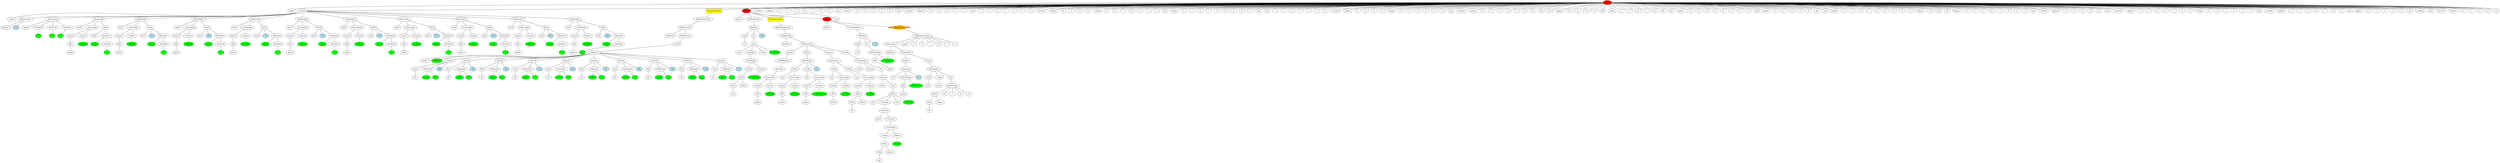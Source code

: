 graph tree{NODE0 [label="Stage" style=filled fillcolor="red"]
NODE0_1 [label="game"]
NODE0 -- NODE0_1
NODE0_2 [label="Setup" ]
NODE0_2_1 [label="setup"]
NODE0_2 -- NODE0_2_1
NODE0_2_2 [label="Playercreate" ]
NODE0_2_2_2 [label="players"]
NODE0_2_2 -- NODE0_2_2_2
NODE0_2_2_3 [label="3" style=filled fillcolor="lightblue"]
NODE0_2_2 -- NODE0_2_2_3
NODE0_2 -- NODE0_2_2
NODE0_2_4 [label="Teamcreate" ]
NODE0_2_4_1 [label="teams"]
NODE0_2_4 -- NODE0_2_4_1
NODE0_2_4_2 [label="Attribute" ]
NODE0_2_4_2_1 [fillcolor="green" style=filled label="0"]
NODE0_2_4_2 -- NODE0_2_4_2_1
NODE0_2_4 -- NODE0_2_4_2
NODE0_2_4_3 [label="Attribute" ]
NODE0_2_4_3_1 [fillcolor="green" style=filled label="1"]
NODE0_2_4_3 -- NODE0_2_4_3_1
NODE0_2_4 -- NODE0_2_4_3
NODE0_2_4_4 [label="Attribute" ]
NODE0_2_4_4_1 [fillcolor="green" style=filled label="2"]
NODE0_2_4_4 -- NODE0_2_4_4_1
NODE0_2_4 -- NODE0_2_4_4
NODE0_2 -- NODE0_2_4
NODE0_2_6 [label="Deckcreate" ]
NODE0_2_6_2 [label="deck"]
NODE0_2_6 -- NODE0_2_6_2
NODE0_2_6_3 [label="Locstorage" ]
NODE0_2_6_3_1 [label="Locpre" ]
NODE0_2_6_3_1_0 [label="Who" ]
NODE0_2_6_3_1_0_0 [label="game"]
NODE0_2_6_3_1_0 -- NODE0_2_6_3_1_0_0
NODE0_2_6_3_1 -- NODE0_2_6_3_1_0
NODE0_2_6_3 -- NODE0_2_6_3_1
NODE0_2_6_3_3 [label="Locpost" ]
NODE0_2_6_3_3_0 [fillcolor="green" style=filled label="STOCK"]
NODE0_2_6_3_3 -- NODE0_2_6_3_3_0
NODE0_2_6_3 -- NODE0_2_6_3_3
NODE0_2_6 -- NODE0_2_6_3
NODE0_2_6_4 [label="Deck" ]
NODE0_2_6_4_1 [label="deck"]
NODE0_2_6_4 -- NODE0_2_6_4_1
NODE0_2_6_4_2 [label="Attribute" ]
NODE0_2_6_4_2_1 [fillcolor="green" style=filled label="value"]
NODE0_2_6_4_2 -- NODE0_2_6_4_2_1
NODE0_2_6_4_2_2 [label="Attribute" ]
NODE0_2_6_4_2_2_1 [fillcolor="green" style=filled label="1"]
NODE0_2_6_4_2_2 -- NODE0_2_6_4_2_2_1
NODE0_2_6_4_2 -- NODE0_2_6_4_2_2
NODE0_2_6_4 -- NODE0_2_6_4_2
NODE0_2_6 -- NODE0_2_6_4
NODE0_2 -- NODE0_2_6
NODE0_2_7 [label="Deckcreate" ]
NODE0_2_7_2 [label="deck"]
NODE0_2_7 -- NODE0_2_7_2
NODE0_2_7_3 [label="Locstorage" ]
NODE0_2_7_3_1 [label="Locpre" ]
NODE0_2_7_3_1_0 [label="Who" ]
NODE0_2_7_3_1_0_0 [label="game"]
NODE0_2_7_3_1_0 -- NODE0_2_7_3_1_0_0
NODE0_2_7_3_1 -- NODE0_2_7_3_1_0
NODE0_2_7_3 -- NODE0_2_7_3_1
NODE0_2_7_3_3 [label="Locpost" ]
NODE0_2_7_3_3_0 [fillcolor="green" style=filled label="STOCK"]
NODE0_2_7_3_3 -- NODE0_2_7_3_3_0
NODE0_2_7_3 -- NODE0_2_7_3_3
NODE0_2_7 -- NODE0_2_7_3
NODE0_2_7_4 [label="Deck" ]
NODE0_2_7_4_1 [label="deck"]
NODE0_2_7_4 -- NODE0_2_7_4_1
NODE0_2_7_4_2 [label="2" style=filled fillcolor="lightblue"]
NODE0_2_7_4 -- NODE0_2_7_4_2
NODE0_2_7_4_3 [label="Attribute" ]
NODE0_2_7_4_3_1 [fillcolor="green" style=filled label="value"]
NODE0_2_7_4_3 -- NODE0_2_7_4_3_1
NODE0_2_7_4_3_2 [label="Attribute" ]
NODE0_2_7_4_3_2_1 [fillcolor="green" style=filled label="2"]
NODE0_2_7_4_3_2 -- NODE0_2_7_4_3_2_1
NODE0_2_7_4_3 -- NODE0_2_7_4_3_2
NODE0_2_7_4 -- NODE0_2_7_4_3
NODE0_2_7 -- NODE0_2_7_4
NODE0_2 -- NODE0_2_7
NODE0_2_8 [label="Deckcreate" ]
NODE0_2_8_2 [label="deck"]
NODE0_2_8 -- NODE0_2_8_2
NODE0_2_8_3 [label="Locstorage" ]
NODE0_2_8_3_1 [label="Locpre" ]
NODE0_2_8_3_1_0 [label="Who" ]
NODE0_2_8_3_1_0_0 [label="game"]
NODE0_2_8_3_1_0 -- NODE0_2_8_3_1_0_0
NODE0_2_8_3_1 -- NODE0_2_8_3_1_0
NODE0_2_8_3 -- NODE0_2_8_3_1
NODE0_2_8_3_3 [label="Locpost" ]
NODE0_2_8_3_3_0 [fillcolor="green" style=filled label="STOCK"]
NODE0_2_8_3_3 -- NODE0_2_8_3_3_0
NODE0_2_8_3 -- NODE0_2_8_3_3
NODE0_2_8 -- NODE0_2_8_3
NODE0_2_8_4 [label="Deck" ]
NODE0_2_8_4_1 [label="deck"]
NODE0_2_8_4 -- NODE0_2_8_4_1
NODE0_2_8_4_2 [label="3" style=filled fillcolor="lightblue"]
NODE0_2_8_4 -- NODE0_2_8_4_2
NODE0_2_8_4_3 [label="Attribute" ]
NODE0_2_8_4_3_1 [fillcolor="green" style=filled label="value"]
NODE0_2_8_4_3 -- NODE0_2_8_4_3_1
NODE0_2_8_4_3_2 [label="Attribute" ]
NODE0_2_8_4_3_2_1 [fillcolor="green" style=filled label="3"]
NODE0_2_8_4_3_2 -- NODE0_2_8_4_3_2_1
NODE0_2_8_4_3 -- NODE0_2_8_4_3_2
NODE0_2_8_4 -- NODE0_2_8_4_3
NODE0_2_8 -- NODE0_2_8_4
NODE0_2 -- NODE0_2_8
NODE0_2_9 [label="Deckcreate" ]
NODE0_2_9_2 [label="deck"]
NODE0_2_9 -- NODE0_2_9_2
NODE0_2_9_3 [label="Locstorage" ]
NODE0_2_9_3_1 [label="Locpre" ]
NODE0_2_9_3_1_0 [label="Who" ]
NODE0_2_9_3_1_0_0 [label="game"]
NODE0_2_9_3_1_0 -- NODE0_2_9_3_1_0_0
NODE0_2_9_3_1 -- NODE0_2_9_3_1_0
NODE0_2_9_3 -- NODE0_2_9_3_1
NODE0_2_9_3_3 [label="Locpost" ]
NODE0_2_9_3_3_0 [fillcolor="green" style=filled label="STOCK"]
NODE0_2_9_3_3 -- NODE0_2_9_3_3_0
NODE0_2_9_3 -- NODE0_2_9_3_3
NODE0_2_9 -- NODE0_2_9_3
NODE0_2_9_4 [label="Deck" ]
NODE0_2_9_4_1 [label="deck"]
NODE0_2_9_4 -- NODE0_2_9_4_1
NODE0_2_9_4_2 [label="4" style=filled fillcolor="lightblue"]
NODE0_2_9_4 -- NODE0_2_9_4_2
NODE0_2_9_4_3 [label="Attribute" ]
NODE0_2_9_4_3_1 [fillcolor="green" style=filled label="value"]
NODE0_2_9_4_3 -- NODE0_2_9_4_3_1
NODE0_2_9_4_3_2 [label="Attribute" ]
NODE0_2_9_4_3_2_1 [fillcolor="green" style=filled label="4"]
NODE0_2_9_4_3_2 -- NODE0_2_9_4_3_2_1
NODE0_2_9_4_3 -- NODE0_2_9_4_3_2
NODE0_2_9_4 -- NODE0_2_9_4_3
NODE0_2_9 -- NODE0_2_9_4
NODE0_2 -- NODE0_2_9
NODE0_2_10 [label="Deckcreate" ]
NODE0_2_10_2 [label="deck"]
NODE0_2_10 -- NODE0_2_10_2
NODE0_2_10_3 [label="Locstorage" ]
NODE0_2_10_3_1 [label="Locpre" ]
NODE0_2_10_3_1_0 [label="Who" ]
NODE0_2_10_3_1_0_0 [label="game"]
NODE0_2_10_3_1_0 -- NODE0_2_10_3_1_0_0
NODE0_2_10_3_1 -- NODE0_2_10_3_1_0
NODE0_2_10_3 -- NODE0_2_10_3_1
NODE0_2_10_3_3 [label="Locpost" ]
NODE0_2_10_3_3_0 [fillcolor="green" style=filled label="STOCK"]
NODE0_2_10_3_3 -- NODE0_2_10_3_3_0
NODE0_2_10_3 -- NODE0_2_10_3_3
NODE0_2_10 -- NODE0_2_10_3
NODE0_2_10_4 [label="Deck" ]
NODE0_2_10_4_1 [label="deck"]
NODE0_2_10_4 -- NODE0_2_10_4_1
NODE0_2_10_4_2 [label="5" style=filled fillcolor="lightblue"]
NODE0_2_10_4 -- NODE0_2_10_4_2
NODE0_2_10_4_3 [label="Attribute" ]
NODE0_2_10_4_3_1 [fillcolor="green" style=filled label="value"]
NODE0_2_10_4_3 -- NODE0_2_10_4_3_1
NODE0_2_10_4_3_2 [label="Attribute" ]
NODE0_2_10_4_3_2_1 [fillcolor="green" style=filled label="5"]
NODE0_2_10_4_3_2 -- NODE0_2_10_4_3_2_1
NODE0_2_10_4_3 -- NODE0_2_10_4_3_2
NODE0_2_10_4 -- NODE0_2_10_4_3
NODE0_2_10 -- NODE0_2_10_4
NODE0_2 -- NODE0_2_10
NODE0_2_11 [label="Deckcreate" ]
NODE0_2_11_2 [label="deck"]
NODE0_2_11 -- NODE0_2_11_2
NODE0_2_11_3 [label="Locstorage" ]
NODE0_2_11_3_1 [label="Locpre" ]
NODE0_2_11_3_1_0 [label="Who" ]
NODE0_2_11_3_1_0_0 [label="game"]
NODE0_2_11_3_1_0 -- NODE0_2_11_3_1_0_0
NODE0_2_11_3_1 -- NODE0_2_11_3_1_0
NODE0_2_11_3 -- NODE0_2_11_3_1
NODE0_2_11_3_3 [label="Locpost" ]
NODE0_2_11_3_3_0 [fillcolor="green" style=filled label="STOCK"]
NODE0_2_11_3_3 -- NODE0_2_11_3_3_0
NODE0_2_11_3 -- NODE0_2_11_3_3
NODE0_2_11 -- NODE0_2_11_3
NODE0_2_11_4 [label="Deck" ]
NODE0_2_11_4_1 [label="deck"]
NODE0_2_11_4 -- NODE0_2_11_4_1
NODE0_2_11_4_2 [label="6" style=filled fillcolor="lightblue"]
NODE0_2_11_4 -- NODE0_2_11_4_2
NODE0_2_11_4_3 [label="Attribute" ]
NODE0_2_11_4_3_1 [fillcolor="green" style=filled label="value"]
NODE0_2_11_4_3 -- NODE0_2_11_4_3_1
NODE0_2_11_4_3_2 [label="Attribute" ]
NODE0_2_11_4_3_2_1 [fillcolor="green" style=filled label="6"]
NODE0_2_11_4_3_2 -- NODE0_2_11_4_3_2_1
NODE0_2_11_4_3 -- NODE0_2_11_4_3_2
NODE0_2_11_4 -- NODE0_2_11_4_3
NODE0_2_11 -- NODE0_2_11_4
NODE0_2 -- NODE0_2_11
NODE0_2_12 [label="Deckcreate" ]
NODE0_2_12_2 [label="deck"]
NODE0_2_12 -- NODE0_2_12_2
NODE0_2_12_3 [label="Locstorage" ]
NODE0_2_12_3_1 [label="Locpre" ]
NODE0_2_12_3_1_0 [label="Who" ]
NODE0_2_12_3_1_0_0 [label="game"]
NODE0_2_12_3_1_0 -- NODE0_2_12_3_1_0_0
NODE0_2_12_3_1 -- NODE0_2_12_3_1_0
NODE0_2_12_3 -- NODE0_2_12_3_1
NODE0_2_12_3_3 [label="Locpost" ]
NODE0_2_12_3_3_0 [fillcolor="green" style=filled label="STOCK"]
NODE0_2_12_3_3 -- NODE0_2_12_3_3_0
NODE0_2_12_3 -- NODE0_2_12_3_3
NODE0_2_12 -- NODE0_2_12_3
NODE0_2_12_4 [label="Deck" ]
NODE0_2_12_4_1 [label="deck"]
NODE0_2_12_4 -- NODE0_2_12_4_1
NODE0_2_12_4_2 [label="7" style=filled fillcolor="lightblue"]
NODE0_2_12_4 -- NODE0_2_12_4_2
NODE0_2_12_4_3 [label="Attribute" ]
NODE0_2_12_4_3_1 [fillcolor="green" style=filled label="value"]
NODE0_2_12_4_3 -- NODE0_2_12_4_3_1
NODE0_2_12_4_3_2 [label="Attribute" ]
NODE0_2_12_4_3_2_1 [fillcolor="green" style=filled label="7"]
NODE0_2_12_4_3_2 -- NODE0_2_12_4_3_2_1
NODE0_2_12_4_3 -- NODE0_2_12_4_3_2
NODE0_2_12_4 -- NODE0_2_12_4_3
NODE0_2_12 -- NODE0_2_12_4
NODE0_2 -- NODE0_2_12
NODE0_2_13 [label="Deckcreate" ]
NODE0_2_13_2 [label="deck"]
NODE0_2_13 -- NODE0_2_13_2
NODE0_2_13_3 [label="Locstorage" ]
NODE0_2_13_3_1 [label="Locpre" ]
NODE0_2_13_3_1_0 [label="Who" ]
NODE0_2_13_3_1_0_0 [label="game"]
NODE0_2_13_3_1_0 -- NODE0_2_13_3_1_0_0
NODE0_2_13_3_1 -- NODE0_2_13_3_1_0
NODE0_2_13_3 -- NODE0_2_13_3_1
NODE0_2_13_3_3 [label="Locpost" ]
NODE0_2_13_3_3_0 [fillcolor="green" style=filled label="STOCK"]
NODE0_2_13_3_3 -- NODE0_2_13_3_3_0
NODE0_2_13_3 -- NODE0_2_13_3_3
NODE0_2_13 -- NODE0_2_13_3
NODE0_2_13_4 [label="Deck" ]
NODE0_2_13_4_1 [label="deck"]
NODE0_2_13_4 -- NODE0_2_13_4_1
NODE0_2_13_4_2 [label="8" style=filled fillcolor="lightblue"]
NODE0_2_13_4 -- NODE0_2_13_4_2
NODE0_2_13_4_3 [label="Attribute" ]
NODE0_2_13_4_3_1 [fillcolor="green" style=filled label="value"]
NODE0_2_13_4_3 -- NODE0_2_13_4_3_1
NODE0_2_13_4_3_2 [label="Attribute" ]
NODE0_2_13_4_3_2_1 [fillcolor="green" style=filled label="8"]
NODE0_2_13_4_3_2 -- NODE0_2_13_4_3_2_1
NODE0_2_13_4_3 -- NODE0_2_13_4_3_2
NODE0_2_13_4 -- NODE0_2_13_4_3
NODE0_2_13 -- NODE0_2_13_4
NODE0_2 -- NODE0_2_13
NODE0_2_14 [label="Deckcreate" ]
NODE0_2_14_2 [label="deck"]
NODE0_2_14 -- NODE0_2_14_2
NODE0_2_14_3 [label="Locstorage" ]
NODE0_2_14_3_1 [label="Locpre" ]
NODE0_2_14_3_1_0 [label="Who" ]
NODE0_2_14_3_1_0_0 [label="game"]
NODE0_2_14_3_1_0 -- NODE0_2_14_3_1_0_0
NODE0_2_14_3_1 -- NODE0_2_14_3_1_0
NODE0_2_14_3 -- NODE0_2_14_3_1
NODE0_2_14_3_3 [label="Locpost" ]
NODE0_2_14_3_3_0 [fillcolor="green" style=filled label="STOCK"]
NODE0_2_14_3_3 -- NODE0_2_14_3_3_0
NODE0_2_14_3 -- NODE0_2_14_3_3
NODE0_2_14 -- NODE0_2_14_3
NODE0_2_14_4 [label="Deck" ]
NODE0_2_14_4_1 [label="deck"]
NODE0_2_14_4 -- NODE0_2_14_4_1
NODE0_2_14_4_2 [label="9" style=filled fillcolor="lightblue"]
NODE0_2_14_4 -- NODE0_2_14_4_2
NODE0_2_14_4_3 [label="Attribute" ]
NODE0_2_14_4_3_1 [fillcolor="green" style=filled label="value"]
NODE0_2_14_4_3 -- NODE0_2_14_4_3_1
NODE0_2_14_4_3_2 [label="Attribute" ]
NODE0_2_14_4_3_2_1 [fillcolor="green" style=filled label="9"]
NODE0_2_14_4_3_2 -- NODE0_2_14_4_3_2_1
NODE0_2_14_4_3 -- NODE0_2_14_4_3_2
NODE0_2_14_4 -- NODE0_2_14_4_3
NODE0_2_14 -- NODE0_2_14_4
NODE0_2 -- NODE0_2_14
NODE0_2_15 [label="Deckcreate" ]
NODE0_2_15_2 [label="deck"]
NODE0_2_15 -- NODE0_2_15_2
NODE0_2_15_3 [label="Locstorage" ]
NODE0_2_15_3_1 [label="Locpre" ]
NODE0_2_15_3_1_0 [label="Who" ]
NODE0_2_15_3_1_0_0 [label="game"]
NODE0_2_15_3_1_0 -- NODE0_2_15_3_1_0_0
NODE0_2_15_3_1 -- NODE0_2_15_3_1_0
NODE0_2_15_3 -- NODE0_2_15_3_1
NODE0_2_15_3_3 [label="Locpost" ]
NODE0_2_15_3_3_0 [fillcolor="green" style=filled label="STOCK"]
NODE0_2_15_3_3 -- NODE0_2_15_3_3_0
NODE0_2_15_3 -- NODE0_2_15_3_3
NODE0_2_15 -- NODE0_2_15_3
NODE0_2_15_4 [label="Deck" ]
NODE0_2_15_4_1 [label="deck"]
NODE0_2_15_4 -- NODE0_2_15_4_1
NODE0_2_15_4_2 [label="10" style=filled fillcolor="lightblue"]
NODE0_2_15_4 -- NODE0_2_15_4_2
NODE0_2_15_4_3 [label="Attribute" ]
NODE0_2_15_4_3_1 [fillcolor="green" style=filled label="value"]
NODE0_2_15_4_3 -- NODE0_2_15_4_3_1
NODE0_2_15_4_3_2 [label="Attribute" ]
NODE0_2_15_4_3_2_1 [fillcolor="green" style=filled label="10"]
NODE0_2_15_4_3_2 -- NODE0_2_15_4_3_2_1
NODE0_2_15_4_3 -- NODE0_2_15_4_3_2
NODE0_2_15_4 -- NODE0_2_15_4_3
NODE0_2_15 -- NODE0_2_15_4
NODE0_2 -- NODE0_2_15
NODE0 -- NODE0_2
NODE0_3 [label="Computermoves"  style=filled shape=box fillcolor="yellow"]
NODE0_3_2 [label="Multigameaction" ]
NODE0_3_2_0 [label="Gameaction" ]
NODE0_3_2_0_1 [label="Boolean" ]
NODE0_3_2_0 -- NODE0_3_2_0_1
NODE0_3_2_0_2 [label="Multiaction" ]
NODE0_3_2_0_2_0 [label="Action" ]
NODE0_3_2_0_2_0_1 [label="Initpoints" ]
NODE0_3_2_0_2_0_1_1 [label="points"]
NODE0_3_2_0_2_0_1 -- NODE0_3_2_0_2_0_1_1
NODE0_3_2_0_2_0_1_2 [fillcolor="green" style=filled label="POINTS"]
NODE0_3_2_0_2_0_1 -- NODE0_3_2_0_2_0_1_2
NODE0_3_2_0_2_0_1_4 [label="Awards" ]
NODE0_3_2_0_2_0_1_4_1 [label="Posq" ]
NODE0_3_2_0_2_0_1_4_1_0 [label="all"]
NODE0_3_2_0_2_0_1_4_1 -- NODE0_3_2_0_2_0_1_4_1_0
NODE0_3_2_0_2_0_1_4 -- NODE0_3_2_0_2_0_1_4_1
NODE0_3_2_0_2_0_1_4_2 [label="Subaward" ]
NODE0_3_2_0_2_0_1_4_2_1 [fillcolor="green" style=filled label="value"]
NODE0_3_2_0_2_0_1_4_2 -- NODE0_3_2_0_2_0_1_4_2_1
NODE0_3_2_0_2_0_1_4_2_3 [fillcolor="green" style=filled label="10"]
NODE0_3_2_0_2_0_1_4_2 -- NODE0_3_2_0_2_0_1_4_2_3
NODE0_3_2_0_2_0_1_4 -- NODE0_3_2_0_2_0_1_4_2
NODE0_3_2_0_2_0_1_4_3 [label="10" style=filled fillcolor="lightblue"]
NODE0_3_2_0_2_0_1_4 -- NODE0_3_2_0_2_0_1_4_3
NODE0_3_2_0_2_0_1 -- NODE0_3_2_0_2_0_1_4
NODE0_3_2_0_2_0_1_5 [label="Awards" ]
NODE0_3_2_0_2_0_1_5_1 [label="Posq" ]
NODE0_3_2_0_2_0_1_5_1_0 [label="all"]
NODE0_3_2_0_2_0_1_5_1 -- NODE0_3_2_0_2_0_1_5_1_0
NODE0_3_2_0_2_0_1_5 -- NODE0_3_2_0_2_0_1_5_1
NODE0_3_2_0_2_0_1_5_2 [label="Subaward" ]
NODE0_3_2_0_2_0_1_5_2_1 [fillcolor="green" style=filled label="value"]
NODE0_3_2_0_2_0_1_5_2 -- NODE0_3_2_0_2_0_1_5_2_1
NODE0_3_2_0_2_0_1_5_2_3 [fillcolor="green" style=filled label="9"]
NODE0_3_2_0_2_0_1_5_2 -- NODE0_3_2_0_2_0_1_5_2_3
NODE0_3_2_0_2_0_1_5 -- NODE0_3_2_0_2_0_1_5_2
NODE0_3_2_0_2_0_1_5_3 [label="9" style=filled fillcolor="lightblue"]
NODE0_3_2_0_2_0_1_5 -- NODE0_3_2_0_2_0_1_5_3
NODE0_3_2_0_2_0_1 -- NODE0_3_2_0_2_0_1_5
NODE0_3_2_0_2_0_1_6 [label="Awards" ]
NODE0_3_2_0_2_0_1_6_1 [label="Posq" ]
NODE0_3_2_0_2_0_1_6_1_0 [label="all"]
NODE0_3_2_0_2_0_1_6_1 -- NODE0_3_2_0_2_0_1_6_1_0
NODE0_3_2_0_2_0_1_6 -- NODE0_3_2_0_2_0_1_6_1
NODE0_3_2_0_2_0_1_6_2 [label="Subaward" ]
NODE0_3_2_0_2_0_1_6_2_1 [fillcolor="green" style=filled label="value"]
NODE0_3_2_0_2_0_1_6_2 -- NODE0_3_2_0_2_0_1_6_2_1
NODE0_3_2_0_2_0_1_6_2_3 [fillcolor="green" style=filled label="8"]
NODE0_3_2_0_2_0_1_6_2 -- NODE0_3_2_0_2_0_1_6_2_3
NODE0_3_2_0_2_0_1_6 -- NODE0_3_2_0_2_0_1_6_2
NODE0_3_2_0_2_0_1_6_3 [label="8" style=filled fillcolor="lightblue"]
NODE0_3_2_0_2_0_1_6 -- NODE0_3_2_0_2_0_1_6_3
NODE0_3_2_0_2_0_1 -- NODE0_3_2_0_2_0_1_6
NODE0_3_2_0_2_0_1_7 [label="Awards" ]
NODE0_3_2_0_2_0_1_7_1 [label="Posq" ]
NODE0_3_2_0_2_0_1_7_1_0 [label="all"]
NODE0_3_2_0_2_0_1_7_1 -- NODE0_3_2_0_2_0_1_7_1_0
NODE0_3_2_0_2_0_1_7 -- NODE0_3_2_0_2_0_1_7_1
NODE0_3_2_0_2_0_1_7_2 [label="Subaward" ]
NODE0_3_2_0_2_0_1_7_2_1 [fillcolor="green" style=filled label="value"]
NODE0_3_2_0_2_0_1_7_2 -- NODE0_3_2_0_2_0_1_7_2_1
NODE0_3_2_0_2_0_1_7_2_3 [fillcolor="green" style=filled label="7"]
NODE0_3_2_0_2_0_1_7_2 -- NODE0_3_2_0_2_0_1_7_2_3
NODE0_3_2_0_2_0_1_7 -- NODE0_3_2_0_2_0_1_7_2
NODE0_3_2_0_2_0_1_7_3 [label="7" style=filled fillcolor="lightblue"]
NODE0_3_2_0_2_0_1_7 -- NODE0_3_2_0_2_0_1_7_3
NODE0_3_2_0_2_0_1 -- NODE0_3_2_0_2_0_1_7
NODE0_3_2_0_2_0_1_8 [label="Awards" ]
NODE0_3_2_0_2_0_1_8_1 [label="Posq" ]
NODE0_3_2_0_2_0_1_8_1_0 [label="all"]
NODE0_3_2_0_2_0_1_8_1 -- NODE0_3_2_0_2_0_1_8_1_0
NODE0_3_2_0_2_0_1_8 -- NODE0_3_2_0_2_0_1_8_1
NODE0_3_2_0_2_0_1_8_2 [label="Subaward" ]
NODE0_3_2_0_2_0_1_8_2_1 [fillcolor="green" style=filled label="value"]
NODE0_3_2_0_2_0_1_8_2 -- NODE0_3_2_0_2_0_1_8_2_1
NODE0_3_2_0_2_0_1_8_2_3 [fillcolor="green" style=filled label="6"]
NODE0_3_2_0_2_0_1_8_2 -- NODE0_3_2_0_2_0_1_8_2_3
NODE0_3_2_0_2_0_1_8 -- NODE0_3_2_0_2_0_1_8_2
NODE0_3_2_0_2_0_1_8_3 [label="6" style=filled fillcolor="lightblue"]
NODE0_3_2_0_2_0_1_8 -- NODE0_3_2_0_2_0_1_8_3
NODE0_3_2_0_2_0_1 -- NODE0_3_2_0_2_0_1_8
NODE0_3_2_0_2_0_1_9 [label="Awards" ]
NODE0_3_2_0_2_0_1_9_1 [label="Posq" ]
NODE0_3_2_0_2_0_1_9_1_0 [label="all"]
NODE0_3_2_0_2_0_1_9_1 -- NODE0_3_2_0_2_0_1_9_1_0
NODE0_3_2_0_2_0_1_9 -- NODE0_3_2_0_2_0_1_9_1
NODE0_3_2_0_2_0_1_9_2 [label="Subaward" ]
NODE0_3_2_0_2_0_1_9_2_1 [fillcolor="green" style=filled label="value"]
NODE0_3_2_0_2_0_1_9_2 -- NODE0_3_2_0_2_0_1_9_2_1
NODE0_3_2_0_2_0_1_9_2_3 [fillcolor="green" style=filled label="5"]
NODE0_3_2_0_2_0_1_9_2 -- NODE0_3_2_0_2_0_1_9_2_3
NODE0_3_2_0_2_0_1_9 -- NODE0_3_2_0_2_0_1_9_2
NODE0_3_2_0_2_0_1_9_3 [label="5" style=filled fillcolor="lightblue"]
NODE0_3_2_0_2_0_1_9 -- NODE0_3_2_0_2_0_1_9_3
NODE0_3_2_0_2_0_1 -- NODE0_3_2_0_2_0_1_9
NODE0_3_2_0_2_0_1_10 [label="Awards" ]
NODE0_3_2_0_2_0_1_10_1 [label="Posq" ]
NODE0_3_2_0_2_0_1_10_1_0 [label="all"]
NODE0_3_2_0_2_0_1_10_1 -- NODE0_3_2_0_2_0_1_10_1_0
NODE0_3_2_0_2_0_1_10 -- NODE0_3_2_0_2_0_1_10_1
NODE0_3_2_0_2_0_1_10_2 [label="Subaward" ]
NODE0_3_2_0_2_0_1_10_2_1 [fillcolor="green" style=filled label="value"]
NODE0_3_2_0_2_0_1_10_2 -- NODE0_3_2_0_2_0_1_10_2_1
NODE0_3_2_0_2_0_1_10_2_3 [fillcolor="green" style=filled label="4"]
NODE0_3_2_0_2_0_1_10_2 -- NODE0_3_2_0_2_0_1_10_2_3
NODE0_3_2_0_2_0_1_10 -- NODE0_3_2_0_2_0_1_10_2
NODE0_3_2_0_2_0_1_10_3 [label="4" style=filled fillcolor="lightblue"]
NODE0_3_2_0_2_0_1_10 -- NODE0_3_2_0_2_0_1_10_3
NODE0_3_2_0_2_0_1 -- NODE0_3_2_0_2_0_1_10
NODE0_3_2_0_2_0_1_11 [label="Awards" ]
NODE0_3_2_0_2_0_1_11_1 [label="Posq" ]
NODE0_3_2_0_2_0_1_11_1_0 [label="all"]
NODE0_3_2_0_2_0_1_11_1 -- NODE0_3_2_0_2_0_1_11_1_0
NODE0_3_2_0_2_0_1_11 -- NODE0_3_2_0_2_0_1_11_1
NODE0_3_2_0_2_0_1_11_2 [label="Subaward" ]
NODE0_3_2_0_2_0_1_11_2_1 [fillcolor="green" style=filled label="value"]
NODE0_3_2_0_2_0_1_11_2 -- NODE0_3_2_0_2_0_1_11_2_1
NODE0_3_2_0_2_0_1_11_2_3 [fillcolor="green" style=filled label="3"]
NODE0_3_2_0_2_0_1_11_2 -- NODE0_3_2_0_2_0_1_11_2_3
NODE0_3_2_0_2_0_1_11 -- NODE0_3_2_0_2_0_1_11_2
NODE0_3_2_0_2_0_1_11_3 [label="3" style=filled fillcolor="lightblue"]
NODE0_3_2_0_2_0_1_11 -- NODE0_3_2_0_2_0_1_11_3
NODE0_3_2_0_2_0_1 -- NODE0_3_2_0_2_0_1_11
NODE0_3_2_0_2_0_1_12 [label="Awards" ]
NODE0_3_2_0_2_0_1_12_1 [label="Posq" ]
NODE0_3_2_0_2_0_1_12_1_0 [label="all"]
NODE0_3_2_0_2_0_1_12_1 -- NODE0_3_2_0_2_0_1_12_1_0
NODE0_3_2_0_2_0_1_12 -- NODE0_3_2_0_2_0_1_12_1
NODE0_3_2_0_2_0_1_12_2 [label="Subaward" ]
NODE0_3_2_0_2_0_1_12_2_1 [fillcolor="green" style=filled label="value"]
NODE0_3_2_0_2_0_1_12_2 -- NODE0_3_2_0_2_0_1_12_2_1
NODE0_3_2_0_2_0_1_12_2_3 [fillcolor="green" style=filled label="2"]
NODE0_3_2_0_2_0_1_12_2 -- NODE0_3_2_0_2_0_1_12_2_3
NODE0_3_2_0_2_0_1_12 -- NODE0_3_2_0_2_0_1_12_2
NODE0_3_2_0_2_0_1_12_3 [label="2" style=filled fillcolor="lightblue"]
NODE0_3_2_0_2_0_1_12 -- NODE0_3_2_0_2_0_1_12_3
NODE0_3_2_0_2_0_1 -- NODE0_3_2_0_2_0_1_12
NODE0_3_2_0_2_0_1_13 [label="Awards" ]
NODE0_3_2_0_2_0_1_13_1 [label="Posq" ]
NODE0_3_2_0_2_0_1_13_1_0 [label="all"]
NODE0_3_2_0_2_0_1_13_1 -- NODE0_3_2_0_2_0_1_13_1_0
NODE0_3_2_0_2_0_1_13 -- NODE0_3_2_0_2_0_1_13_1
NODE0_3_2_0_2_0_1_13_2 [label="Subaward" ]
NODE0_3_2_0_2_0_1_13_2_1 [fillcolor="green" style=filled label="value"]
NODE0_3_2_0_2_0_1_13_2 -- NODE0_3_2_0_2_0_1_13_2_1
NODE0_3_2_0_2_0_1_13_2_3 [fillcolor="green" style=filled label="1"]
NODE0_3_2_0_2_0_1_13_2 -- NODE0_3_2_0_2_0_1_13_2_3
NODE0_3_2_0_2_0_1_13 -- NODE0_3_2_0_2_0_1_13_2
NODE0_3_2_0_2_0_1_13_3 [label="1" style=filled fillcolor="lightblue"]
NODE0_3_2_0_2_0_1_13 -- NODE0_3_2_0_2_0_1_13_3
NODE0_3_2_0_2_0_1 -- NODE0_3_2_0_2_0_1_13
NODE0_3_2_0_2_0 -- NODE0_3_2_0_2_0_1
NODE0_3_2_0_2 -- NODE0_3_2_0_2_0
NODE0_3_2_0 -- NODE0_3_2_0_2
NODE0_3_2 -- NODE0_3_2_0
NODE0_3 -- NODE0_3_2
NODE0 -- NODE0_3
NODE0_4 [label="Stage"  style=filled fillcolor="red"]
NODE0_4_2 [label="player"]
NODE0_4 -- NODE0_4_2
NODE0_4_3 [label="Endcondition" ]
NODE0_4_3_2 [label="Boolean" ]
NODE0_4_3_2_1 [label="Intop" ]
NODE0_4_3_2_1_0 [label=">="]
NODE0_4_3_2_1 -- NODE0_4_3_2_1_0
NODE0_4_3_2 -- NODE0_4_3_2_1
NODE0_4_3_2_2 [label="Int" ]
NODE0_4_3_2_2_0 [label="Sum" ]
NODE0_4_3_2_2_0_1 [label="sum"]
NODE0_4_3_2_2_0 -- NODE0_4_3_2_2_0_1
NODE0_4_3_2_2_0_2 [label="Cstorage" ]
NODE0_4_3_2_2_0_2_0 [label="Locstorage" ]
NODE0_4_3_2_2_0_2_0_1 [label="Locpre" ]
NODE0_4_3_2_2_0_2_0_1_0 [label="Who2" ]
NODE0_4_3_2_2_0_2_0_1_0_1 [label="Posq" ]
NODE0_4_3_2_2_0_2_0_1_0_1_0 [label="any"]
NODE0_4_3_2_2_0_2_0_1_0_1 -- NODE0_4_3_2_2_0_2_0_1_0_1_0
NODE0_4_3_2_2_0_2_0_1_0 -- NODE0_4_3_2_2_0_2_0_1_0_1
NODE0_4_3_2_2_0_2_0_1_0_2 [label="player"]
NODE0_4_3_2_2_0_2_0_1_0 -- NODE0_4_3_2_2_0_2_0_1_0_2
NODE0_4_3_2_2_0_2_0_1 -- NODE0_4_3_2_2_0_2_0_1_0
NODE0_4_3_2_2_0_2_0 -- NODE0_4_3_2_2_0_2_0_1
NODE0_4_3_2_2_0_2_0_3 [label="Locpost" ]
NODE0_4_3_2_2_0_2_0_3_0 [fillcolor="green" style=filled label="SCORING"]
NODE0_4_3_2_2_0_2_0_3 -- NODE0_4_3_2_2_0_2_0_3_0
NODE0_4_3_2_2_0_2_0 -- NODE0_4_3_2_2_0_2_0_3
NODE0_4_3_2_2_0_2 -- NODE0_4_3_2_2_0_2_0
NODE0_4_3_2_2_0 -- NODE0_4_3_2_2_0_2
NODE0_4_3_2_2_0_3 [label="using"]
NODE0_4_3_2_2_0 -- NODE0_4_3_2_2_0_3
NODE0_4_3_2_2_0_4 [fillcolor="green" style=filled label="POINTS"]
NODE0_4_3_2_2_0 -- NODE0_4_3_2_2_0_4
NODE0_4_3_2_2 -- NODE0_4_3_2_2_0
NODE0_4_3_2 -- NODE0_4_3_2_2
NODE0_4_3_2_3 [label="21" style=filled fillcolor="lightblue"]
NODE0_4_3_2 -- NODE0_4_3_2_3
NODE0_4_3 -- NODE0_4_3_2
NODE0_4 -- NODE0_4_3
NODE0_4_4 [label="Computermoves"  style=filled shape=box fillcolor="yellow"]
NODE0_4_4_2 [label="Multigameaction" ]
NODE0_4_4_2_0 [label="Gameaction" ]
NODE0_4_4_2_0_1 [label="Boolean" ]
NODE0_4_4_2_0 -- NODE0_4_4_2_0_1
NODE0_4_4_2_0_2 [label="Multiaction" ]
NODE0_4_4_2_0_2_0 [label="Action" ]
NODE0_4_4_2_0_2_0_1 [label="Shuffleaction" ]
NODE0_4_4_2_0_2_0_1_1 [label="Cstorage" ]
NODE0_4_4_2_0_2_0_1_1_0 [label="Locstorage" ]
NODE0_4_4_2_0_2_0_1_1_0_1 [label="Locpre" ]
NODE0_4_4_2_0_2_0_1_1_0_1_0 [label="Who" ]
NODE0_4_4_2_0_2_0_1_1_0_1_0_0 [label="game"]
NODE0_4_4_2_0_2_0_1_1_0_1_0 -- NODE0_4_4_2_0_2_0_1_1_0_1_0_0
NODE0_4_4_2_0_2_0_1_1_0_1 -- NODE0_4_4_2_0_2_0_1_1_0_1_0
NODE0_4_4_2_0_2_0_1_1_0 -- NODE0_4_4_2_0_2_0_1_1_0_1
NODE0_4_4_2_0_2_0_1_1_0_3 [label="Locpost" ]
NODE0_4_4_2_0_2_0_1_1_0_3_0 [fillcolor="green" style=filled label="STOCK"]
NODE0_4_4_2_0_2_0_1_1_0_3 -- NODE0_4_4_2_0_2_0_1_1_0_3_0
NODE0_4_4_2_0_2_0_1_1_0 -- NODE0_4_4_2_0_2_0_1_1_0_3
NODE0_4_4_2_0_2_0_1_1 -- NODE0_4_4_2_0_2_0_1_1_0
NODE0_4_4_2_0_2_0_1 -- NODE0_4_4_2_0_2_0_1_1
NODE0_4_4_2_0_2_0 -- NODE0_4_4_2_0_2_0_1
NODE0_4_4_2_0_2 -- NODE0_4_4_2_0_2_0
NODE0_4_4_2_0_2_1 [label="Action" ]
NODE0_4_4_2_0_2_1_1 [label="Moveaction" ]
NODE0_4_4_2_0_2_1_1_1 [label="Cardp" ]
NODE0_4_4_2_0_2_1_1_1_1 [label="top"]
NODE0_4_4_2_0_2_1_1_1 -- NODE0_4_4_2_0_2_1_1_1_1
NODE0_4_4_2_0_2_1_1_1_2 [label="Locstorage" ]
NODE0_4_4_2_0_2_1_1_1_2_1 [label="Locpre" ]
NODE0_4_4_2_0_2_1_1_1_2_1_0 [label="Who" ]
NODE0_4_4_2_0_2_1_1_1_2_1_0_0 [label="game"]
NODE0_4_4_2_0_2_1_1_1_2_1_0 -- NODE0_4_4_2_0_2_1_1_1_2_1_0_0
NODE0_4_4_2_0_2_1_1_1_2_1 -- NODE0_4_4_2_0_2_1_1_1_2_1_0
NODE0_4_4_2_0_2_1_1_1_2 -- NODE0_4_4_2_0_2_1_1_1_2_1
NODE0_4_4_2_0_2_1_1_1_2_3 [label="Locpost" ]
NODE0_4_4_2_0_2_1_1_1_2_3_0 [fillcolor="green" style=filled label="STOCK"]
NODE0_4_4_2_0_2_1_1_1_2_3 -- NODE0_4_4_2_0_2_1_1_1_2_3_0
NODE0_4_4_2_0_2_1_1_1_2 -- NODE0_4_4_2_0_2_1_1_1_2_3
NODE0_4_4_2_0_2_1_1_1 -- NODE0_4_4_2_0_2_1_1_1_2
NODE0_4_4_2_0_2_1_1 -- NODE0_4_4_2_0_2_1_1_1
NODE0_4_4_2_0_2_1_1_2 [label="Cardp" ]
NODE0_4_4_2_0_2_1_1_2_1 [label="top"]
NODE0_4_4_2_0_2_1_1_2 -- NODE0_4_4_2_0_2_1_1_2_1
NODE0_4_4_2_0_2_1_1_2_2 [label="Locstorage" ]
NODE0_4_4_2_0_2_1_1_2_2_1 [label="Locpre" ]
NODE0_4_4_2_0_2_1_1_2_2_1_0 [label="Who" ]
NODE0_4_4_2_0_2_1_1_2_2_1_0_0 [label="game"]
NODE0_4_4_2_0_2_1_1_2_2_1_0 -- NODE0_4_4_2_0_2_1_1_2_2_1_0_0
NODE0_4_4_2_0_2_1_1_2_2_1 -- NODE0_4_4_2_0_2_1_1_2_2_1_0
NODE0_4_4_2_0_2_1_1_2_2 -- NODE0_4_4_2_0_2_1_1_2_2_1
NODE0_4_4_2_0_2_1_1_2_2_3 [label="Locpost" ]
NODE0_4_4_2_0_2_1_1_2_2_3_0 [fillcolor="green" style=filled label="THROWOUT"]
NODE0_4_4_2_0_2_1_1_2_2_3 -- NODE0_4_4_2_0_2_1_1_2_2_3_0
NODE0_4_4_2_0_2_1_1_2_2 -- NODE0_4_4_2_0_2_1_1_2_2_3
NODE0_4_4_2_0_2_1_1_2 -- NODE0_4_4_2_0_2_1_1_2_2
NODE0_4_4_2_0_2_1_1 -- NODE0_4_4_2_0_2_1_1_2
NODE0_4_4_2_0_2_1_1_3 [label="5" style=filled fillcolor="lightblue"]
NODE0_4_4_2_0_2_1_1 -- NODE0_4_4_2_0_2_1_1_3
NODE0_4_4_2_0_2_1 -- NODE0_4_4_2_0_2_1_1
NODE0_4_4_2_0_2 -- NODE0_4_4_2_0_2_1
NODE0_4_4_2_0_2_2 [label="Action" ]
NODE0_4_4_2_0_2_2_1 [label="Moveaction" ]
NODE0_4_4_2_0_2_2_1_1 [label="Cardp" ]
NODE0_4_4_2_0_2_2_1_1_1 [label="top"]
NODE0_4_4_2_0_2_2_1_1 -- NODE0_4_4_2_0_2_2_1_1_1
NODE0_4_4_2_0_2_2_1_1_2 [label="Locstorage" ]
NODE0_4_4_2_0_2_2_1_1_2_1 [label="Locpre" ]
NODE0_4_4_2_0_2_2_1_1_2_1_0 [label="Who" ]
NODE0_4_4_2_0_2_2_1_1_2_1_0_0 [label="game"]
NODE0_4_4_2_0_2_2_1_1_2_1_0 -- NODE0_4_4_2_0_2_2_1_1_2_1_0_0
NODE0_4_4_2_0_2_2_1_1_2_1 -- NODE0_4_4_2_0_2_2_1_1_2_1_0
NODE0_4_4_2_0_2_2_1_1_2 -- NODE0_4_4_2_0_2_2_1_1_2_1
NODE0_4_4_2_0_2_2_1_1_2_3 [label="Locpost" ]
NODE0_4_4_2_0_2_2_1_1_2_3_0 [fillcolor="green" style=filled label="STOCK"]
NODE0_4_4_2_0_2_2_1_1_2_3 -- NODE0_4_4_2_0_2_2_1_1_2_3_0
NODE0_4_4_2_0_2_2_1_1_2 -- NODE0_4_4_2_0_2_2_1_1_2_3
NODE0_4_4_2_0_2_2_1_1 -- NODE0_4_4_2_0_2_2_1_1_2
NODE0_4_4_2_0_2_2_1 -- NODE0_4_4_2_0_2_2_1_1
NODE0_4_4_2_0_2_2_1_2 [label="Cardp" ]
NODE0_4_4_2_0_2_2_1_2_1 [label="top"]
NODE0_4_4_2_0_2_2_1_2 -- NODE0_4_4_2_0_2_2_1_2_1
NODE0_4_4_2_0_2_2_1_2_2 [label="Locstorage" ]
NODE0_4_4_2_0_2_2_1_2_2_1 [label="Locpre" ]
NODE0_4_4_2_0_2_2_1_2_2_1_0 [label="Who2" ]
NODE0_4_4_2_0_2_2_1_2_2_1_0_1 [label="Posq" ]
NODE0_4_4_2_0_2_2_1_2_2_1_0_1_0 [label="all"]
NODE0_4_4_2_0_2_2_1_2_2_1_0_1 -- NODE0_4_4_2_0_2_2_1_2_2_1_0_1_0
NODE0_4_4_2_0_2_2_1_2_2_1_0 -- NODE0_4_4_2_0_2_2_1_2_2_1_0_1
NODE0_4_4_2_0_2_2_1_2_2_1_0_2 [label="player"]
NODE0_4_4_2_0_2_2_1_2_2_1_0 -- NODE0_4_4_2_0_2_2_1_2_2_1_0_2
NODE0_4_4_2_0_2_2_1_2_2_1 -- NODE0_4_4_2_0_2_2_1_2_2_1_0
NODE0_4_4_2_0_2_2_1_2_2 -- NODE0_4_4_2_0_2_2_1_2_2_1
NODE0_4_4_2_0_2_2_1_2_2_3 [label="Locpost" ]
NODE0_4_4_2_0_2_2_1_2_2_3_0 [fillcolor="green" style=filled label="HAND"]
NODE0_4_4_2_0_2_2_1_2_2_3 -- NODE0_4_4_2_0_2_2_1_2_2_3_0
NODE0_4_4_2_0_2_2_1_2_2 -- NODE0_4_4_2_0_2_2_1_2_2_3
NODE0_4_4_2_0_2_2_1_2 -- NODE0_4_4_2_0_2_2_1_2_2
NODE0_4_4_2_0_2_2_1 -- NODE0_4_4_2_0_2_2_1_2
NODE0_4_4_2_0_2_2 -- NODE0_4_4_2_0_2_2_1
NODE0_4_4_2_0_2 -- NODE0_4_4_2_0_2_2
NODE0_4_4_2_0_2_3 [label="Action" ]
NODE0_4_4_2_0_2_3_1 [label="Cycleaction" ]
NODE0_4_4_2_0_2_3_1_0 [label="cycle"]
NODE0_4_4_2_0_2_3_1 -- NODE0_4_4_2_0_2_3_1_0
NODE0_4_4_2_0_2_3_1_1 [label="current"]
NODE0_4_4_2_0_2_3_1 -- NODE0_4_4_2_0_2_3_1_1
NODE0_4_4_2_0_2_3_1_2 [label="Int" ]
NODE0_4_4_2_0_2_3_1_2_0 [label="Owner" ]
NODE0_4_4_2_0_2_3_1_2_0_1 [label="owner"]
NODE0_4_4_2_0_2_3_1_2_0 -- NODE0_4_4_2_0_2_3_1_2_0_1
NODE0_4_4_2_0_2_3_1_2_0_2 [label="Card" ]
NODE0_4_4_2_0_2_3_1_2_0_2_0 [label="Minof" ]
NODE0_4_4_2_0_2_3_1_2_0_2_0_1 [label="min"]
NODE0_4_4_2_0_2_3_1_2_0_2_0 -- NODE0_4_4_2_0_2_3_1_2_0_2_0_1
NODE0_4_4_2_0_2_3_1_2_0_2_0_2 [label="Cstorage" ]
NODE0_4_4_2_0_2_3_1_2_0_2_0_2_0 [label="Unionof" ]
NODE0_4_4_2_0_2_3_1_2_0_2_0_2_0_1 [label="union"]
NODE0_4_4_2_0_2_3_1_2_0_2_0_2_0 -- NODE0_4_4_2_0_2_3_1_2_0_2_0_2_0_1
NODE0_4_4_2_0_2_3_1_2_0_2_0_2_0_2 [label="Cstorage" ]
NODE0_4_4_2_0_2_3_1_2_0_2_0_2_0_2_0 [label="Locstorage" ]
NODE0_4_4_2_0_2_3_1_2_0_2_0_2_0_2_0_1 [label="Locpre" ]
NODE0_4_4_2_0_2_3_1_2_0_2_0_2_0_2_0_1_0 [label="Who2" ]
NODE0_4_4_2_0_2_3_1_2_0_2_0_2_0_2_0_1_0_1 [label="Posq" ]
NODE0_4_4_2_0_2_3_1_2_0_2_0_2_0_2_0_1_0_1_0 [label="all"]
NODE0_4_4_2_0_2_3_1_2_0_2_0_2_0_2_0_1_0_1 -- NODE0_4_4_2_0_2_3_1_2_0_2_0_2_0_2_0_1_0_1_0
NODE0_4_4_2_0_2_3_1_2_0_2_0_2_0_2_0_1_0 -- NODE0_4_4_2_0_2_3_1_2_0_2_0_2_0_2_0_1_0_1
NODE0_4_4_2_0_2_3_1_2_0_2_0_2_0_2_0_1_0_2 [label="player"]
NODE0_4_4_2_0_2_3_1_2_0_2_0_2_0_2_0_1_0 -- NODE0_4_4_2_0_2_3_1_2_0_2_0_2_0_2_0_1_0_2
NODE0_4_4_2_0_2_3_1_2_0_2_0_2_0_2_0_1 -- NODE0_4_4_2_0_2_3_1_2_0_2_0_2_0_2_0_1_0
NODE0_4_4_2_0_2_3_1_2_0_2_0_2_0_2_0 -- NODE0_4_4_2_0_2_3_1_2_0_2_0_2_0_2_0_1
NODE0_4_4_2_0_2_3_1_2_0_2_0_2_0_2_0_3 [label="Locpost" ]
NODE0_4_4_2_0_2_3_1_2_0_2_0_2_0_2_0_3_0 [fillcolor="green" style=filled label="HAND"]
NODE0_4_4_2_0_2_3_1_2_0_2_0_2_0_2_0_3 -- NODE0_4_4_2_0_2_3_1_2_0_2_0_2_0_2_0_3_0
NODE0_4_4_2_0_2_3_1_2_0_2_0_2_0_2_0 -- NODE0_4_4_2_0_2_3_1_2_0_2_0_2_0_2_0_3
NODE0_4_4_2_0_2_3_1_2_0_2_0_2_0_2 -- NODE0_4_4_2_0_2_3_1_2_0_2_0_2_0_2_0
NODE0_4_4_2_0_2_3_1_2_0_2_0_2_0 -- NODE0_4_4_2_0_2_3_1_2_0_2_0_2_0_2
NODE0_4_4_2_0_2_3_1_2_0_2_0_2 -- NODE0_4_4_2_0_2_3_1_2_0_2_0_2_0
NODE0_4_4_2_0_2_3_1_2_0_2_0 -- NODE0_4_4_2_0_2_3_1_2_0_2_0_2
NODE0_4_4_2_0_2_3_1_2_0_2_0_3 [label="using"]
NODE0_4_4_2_0_2_3_1_2_0_2_0 -- NODE0_4_4_2_0_2_3_1_2_0_2_0_3
NODE0_4_4_2_0_2_3_1_2_0_2_0_4 [fillcolor="green" style=filled label="POINTS"]
NODE0_4_4_2_0_2_3_1_2_0_2_0 -- NODE0_4_4_2_0_2_3_1_2_0_2_0_4
NODE0_4_4_2_0_2_3_1_2_0_2 -- NODE0_4_4_2_0_2_3_1_2_0_2_0
NODE0_4_4_2_0_2_3_1_2_0 -- NODE0_4_4_2_0_2_3_1_2_0_2
NODE0_4_4_2_0_2_3_1_2 -- NODE0_4_4_2_0_2_3_1_2_0
NODE0_4_4_2_0_2_3_1 -- NODE0_4_4_2_0_2_3_1_2
NODE0_4_4_2_0_2_3 -- NODE0_4_4_2_0_2_3_1
NODE0_4_4_2_0_2 -- NODE0_4_4_2_0_2_3
NODE0_4_4_2_0 -- NODE0_4_4_2_0_2
NODE0_4_4_2 -- NODE0_4_4_2_0
NODE0_4_4 -- NODE0_4_4_2
NODE0_4 -- NODE0_4_4
NODE0_4_5 [label="Stage"  style=filled fillcolor="red"]
NODE0_4_5_2 [label="player"]
NODE0_4_5 -- NODE0_4_5_2
NODE0_4_5_3 [label="Endcondition" ]
NODE0_4_5_3_2 [label="Boolean" ]
NODE0_4_5_3_2_1 [label="Intop" ]
NODE0_4_5_3_2_1_0 [label="=="]
NODE0_4_5_3_2_1 -- NODE0_4_5_3_2_1_0
NODE0_4_5_3_2 -- NODE0_4_5_3_2_1
NODE0_4_5_3_2_2 [label="Int" ]
NODE0_4_5_3_2_2_0 [label="Rawstorage" ]
NODE0_4_5_3_2_2_0_1 [label="Who" ]
NODE0_4_5_3_2_2_0_1_0 [label="game"]
NODE0_4_5_3_2_2_0_1 -- NODE0_4_5_3_2_2_0_1_0
NODE0_4_5_3_2_2_0 -- NODE0_4_5_3_2_2_0_1
NODE0_4_5_3_2_2_0_3 [fillcolor="green" style=filled label="FINISHED"]
NODE0_4_5_3_2_2_0 -- NODE0_4_5_3_2_2_0_3
NODE0_4_5_3_2_2 -- NODE0_4_5_3_2_2_0
NODE0_4_5_3_2 -- NODE0_4_5_3_2_2
NODE0_4_5_3_2_3 [label="1" style=filled fillcolor="lightblue"]
NODE0_4_5_3_2 -- NODE0_4_5_3_2_3
NODE0_4_5_3 -- NODE0_4_5_3_2
NODE0_4_5 -- NODE0_4_5_3
NODE0_4_5_4 [label="Playermoves"  style=filled shape=diamond fillcolor="orange"]
NODE0_4_5_4_2 [label="Multigameaction" ]
NODE0_4_5_4_2_0 [label="Gameaction" ]
NODE0_4_5_4_2_0_1 [label="Boolean" ]
NODE0_4_5_4_2_0 -- NODE0_4_5_4_2_0_1
NODE0_4_5_4_2_0_2 [label="Multiaction" ]
NODE0_4_5_4_2_0_2_0 [label="Action" ]
NODE0_4_5_4_2_0_2_0_1 [label="Setaction" ]
NODE0_4_5_4_2_0_2_0_1_0 [label="set"]
NODE0_4_5_4_2_0_2_0_1 -- NODE0_4_5_4_2_0_2_0_1_0
NODE0_4_5_4_2_0_2_0_1_1 [label="Rawstorage" ]
NODE0_4_5_4_2_0_2_0_1_1_1 [label="Who" ]
NODE0_4_5_4_2_0_2_0_1_1_1_0 [label="game"]
NODE0_4_5_4_2_0_2_0_1_1_1 -- NODE0_4_5_4_2_0_2_0_1_1_1_0
NODE0_4_5_4_2_0_2_0_1_1 -- NODE0_4_5_4_2_0_2_0_1_1_1
NODE0_4_5_4_2_0_2_0_1_1_3 [fillcolor="green" style=filled label="FINISHED"]
NODE0_4_5_4_2_0_2_0_1_1 -- NODE0_4_5_4_2_0_2_0_1_1_3
NODE0_4_5_4_2_0_2_0_1 -- NODE0_4_5_4_2_0_2_0_1_1
NODE0_4_5_4_2_0_2_0_1_2 [label="1" style=filled fillcolor="lightblue"]
NODE0_4_5_4_2_0_2_0_1 -- NODE0_4_5_4_2_0_2_0_1_2
NODE0_4_5_4_2_0_2_0 -- NODE0_4_5_4_2_0_2_0_1
NODE0_4_5_4_2_0_2 -- NODE0_4_5_4_2_0_2_0
NODE0_4_5_4_2_0_2_1 [label="Action" ]
NODE0_4_5_4_2_0_2_1_1 [label="Moveaction" ]
NODE0_4_5_4_2_0_2_1_1_1 [label="Cardp" ]
NODE0_4_5_4_2_0_2_1_1_1_1 [label="min"]
NODE0_4_5_4_2_0_2_1_1_1 -- NODE0_4_5_4_2_0_2_1_1_1_1
NODE0_4_5_4_2_0_2_1_1 -- NODE0_4_5_4_2_0_2_1_1_1
NODE0_4_5_4_2_0_2_1_1_2 [label="Cardp" ]
NODE0_4_5_4_2_0_2_1_1_2_1 [label="union"]
NODE0_4_5_4_2_0_2_1_1_2 -- NODE0_4_5_4_2_0_2_1_1_2_1
NODE0_4_5_4_2_0_2_1_1 -- NODE0_4_5_4_2_0_2_1_1_2
NODE0_4_5_4_2_0_2_1_1_3 [label="Int" ]
NODE0_4_5_4_2_0_2_1_1_3_0 [label="Rawstorage" ]
NODE0_4_5_4_2_0_2_1_1_3_0_1 [label="Who2" ]
NODE0_4_5_4_2_0_2_1_1_3_0_1_1 [label="Posq" ]
NODE0_4_5_4_2_0_2_1_1_3_0_1_1_0 [label="all"]
NODE0_4_5_4_2_0_2_1_1_3_0_1_1 -- NODE0_4_5_4_2_0_2_1_1_3_0_1_1_0
NODE0_4_5_4_2_0_2_1_1_3_0_1 -- NODE0_4_5_4_2_0_2_1_1_3_0_1_1
NODE0_4_5_4_2_0_2_1_1_3_0_1_2 [label="player"]
NODE0_4_5_4_2_0_2_1_1_3_0_1 -- NODE0_4_5_4_2_0_2_1_1_3_0_1_2
NODE0_4_5_4_2_0_2_1_1_3_0 -- NODE0_4_5_4_2_0_2_1_1_3_0_1
NODE0_4_5_4_2_0_2_1_1_3_0_3 [label="H"]
NODE0_4_5_4_2_0_2_1_1_3_0 -- NODE0_4_5_4_2_0_2_1_1_3_0_3
NODE0_4_5_4_2_0_2_1_1_3_0_4 [label="A"]
NODE0_4_5_4_2_0_2_1_1_3_0 -- NODE0_4_5_4_2_0_2_1_1_3_0_4
NODE0_4_5_4_2_0_2_1_1_3_0_5 [label="N"]
NODE0_4_5_4_2_0_2_1_1_3_0 -- NODE0_4_5_4_2_0_2_1_1_3_0_5
NODE0_4_5_4_2_0_2_1_1_3_0_6 [label="D"]
NODE0_4_5_4_2_0_2_1_1_3_0 -- NODE0_4_5_4_2_0_2_1_1_3_0_6
NODE0_4_5_4_2_0_2_1_1_3 -- NODE0_4_5_4_2_0_2_1_1_3_0
NODE0_4_5_4_2_0_2_1_1 -- NODE0_4_5_4_2_0_2_1_1_3
NODE0_4_5_4_2_0_2_1 -- NODE0_4_5_4_2_0_2_1_1
NODE0_4_5_4_2_0_2 -- NODE0_4_5_4_2_0_2_1
NODE0_4_5_4_2_0 -- NODE0_4_5_4_2_0_2
NODE0_4_5_4_2 -- NODE0_4_5_4_2_0
NODE0_4_5_4_2_1 [label="using"]
NODE0_4_5_4_2 -- NODE0_4_5_4_2_1
NODE0_4_5_4_2_2 [label="P"]
NODE0_4_5_4_2 -- NODE0_4_5_4_2_2
NODE0_4_5_4_2_3 [label="O"]
NODE0_4_5_4_2 -- NODE0_4_5_4_2_3
NODE0_4_5_4_2_4 [label="I"]
NODE0_4_5_4_2 -- NODE0_4_5_4_2_4
NODE0_4_5_4_2_5 [label="N"]
NODE0_4_5_4_2 -- NODE0_4_5_4_2_5
NODE0_4_5_4_2_6 [label="T"]
NODE0_4_5_4_2 -- NODE0_4_5_4_2_6
NODE0_4_5_4_2_7 [label="S"]
NODE0_4_5_4_2 -- NODE0_4_5_4_2_7
NODE0_4_5_4 -- NODE0_4_5_4_2
NODE0_4_5 -- NODE0_4_5_4
NODE0_4 -- NODE0_4_5
NODE0_4_7 [label="top"]
NODE0_4 -- NODE0_4_7
NODE0 -- NODE0_4
NODE0_7 [label="current"]
NODE0 -- NODE0_7
NODE0_8 [label="player"]
NODE0 -- NODE0_8
NODE0_11 [label="S"]
NODE0 -- NODE0_11
NODE0_12 [label="C"]
NODE0 -- NODE0_12
NODE0_13 [label="O"]
NODE0 -- NODE0_13
NODE0_14 [label="R"]
NODE0 -- NODE0_14
NODE0_15 [label="I"]
NODE0 -- NODE0_15
NODE0_16 [label="N"]
NODE0 -- NODE0_16
NODE0_17 [label="G"]
NODE0 -- NODE0_17
NODE0_28 [label="top"]
NODE0 -- NODE0_28
NODE0_30 [label="game"]
NODE0 -- NODE0_30
NODE0_32 [label="S"]
NODE0 -- NODE0_32
NODE0_33 [label="T"]
NODE0 -- NODE0_33
NODE0_34 [label="O"]
NODE0 -- NODE0_34
NODE0_35 [label="C"]
NODE0 -- NODE0_35
NODE0_36 [label="K"]
NODE0 -- NODE0_36
NODE0_40 [label="top"]
NODE0 -- NODE0_40
NODE0_43 [label="current"]
NODE0 -- NODE0_43
NODE0_44 [label="player"]
NODE0 -- NODE0_44
NODE0_47 [label="H"]
NODE0 -- NODE0_47
NODE0_48 [label="A"]
NODE0 -- NODE0_48
NODE0_49 [label="N"]
NODE0 -- NODE0_49
NODE0_50 [label="D"]
NODE0 -- NODE0_50
NODE0_60 [label=">"]
NODE0 -- NODE0_60
NODE0_62 [label="size"]
NODE0 -- NODE0_62
NODE0_64 [label="t"]
NODE0 -- NODE0_64
NODE0_65 [label="u"]
NODE0 -- NODE0_65
NODE0_66 [label="p"]
NODE0 -- NODE0_66
NODE0_67 [label="l"]
NODE0 -- NODE0_67
NODE0_68 [label="e"]
NODE0 -- NODE0_68
NODE0_69 [label="s"]
NODE0 -- NODE0_69
NODE0_70 [label="2"]
NODE0 -- NODE0_70
NODE0_73 [label="current"]
NODE0 -- NODE0_73
NODE0_74 [label="player"]
NODE0 -- NODE0_74
NODE0_77 [label="H"]
NODE0 -- NODE0_77
NODE0_78 [label="A"]
NODE0 -- NODE0_78
NODE0_79 [label="N"]
NODE0 -- NODE0_79
NODE0_80 [label="D"]
NODE0 -- NODE0_80
NODE0_82 [label="using"]
NODE0 -- NODE0_82
NODE0_83 [label="P"]
NODE0 -- NODE0_83
NODE0_84 [label="O"]
NODE0 -- NODE0_84
NODE0_85 [label="I"]
NODE0 -- NODE0_85
NODE0_86 [label="N"]
NODE0 -- NODE0_86
NODE0_87 [label="T"]
NODE0 -- NODE0_87
NODE0_88 [label="S"]
NODE0 -- NODE0_88
NODE0_91 [label="0"]
NODE0 -- NODE0_91
NODE0_94 [label="set"]
NODE0 -- NODE0_94
NODE0_96 [label="game"]
NODE0 -- NODE0_96
NODE0_98 [label="F"]
NODE0 -- NODE0_98
NODE0_99 [label="I"]
NODE0 -- NODE0_99
NODE0_100 [label="N"]
NODE0 -- NODE0_100
NODE0_101 [label="I"]
NODE0 -- NODE0_101
NODE0_102 [label="S"]
NODE0 -- NODE0_102
NODE0_103 [label="H"]
NODE0 -- NODE0_103
NODE0_104 [label="E"]
NODE0 -- NODE0_104
NODE0_105 [label="D"]
NODE0 -- NODE0_105
NODE0_107 [label="1"]
NODE0 -- NODE0_107
NODE0_112 [label="top"]
NODE0 -- NODE0_112
NODE0_114 [label="top"]
NODE0 -- NODE0_114
NODE0_116 [label="t"]
NODE0 -- NODE0_116
NODE0_117 [label="u"]
NODE0 -- NODE0_117
NODE0_118 [label="p"]
NODE0 -- NODE0_118
NODE0_119 [label="l"]
NODE0 -- NODE0_119
NODE0_120 [label="e"]
NODE0 -- NODE0_120
NODE0_121 [label="s"]
NODE0 -- NODE0_121
NODE0_122 [label="2"]
NODE0 -- NODE0_122
NODE0_125 [label="current"]
NODE0 -- NODE0_125
NODE0_126 [label="player"]
NODE0 -- NODE0_126
NODE0_129 [label="H"]
NODE0 -- NODE0_129
NODE0_130 [label="A"]
NODE0 -- NODE0_130
NODE0_131 [label="N"]
NODE0 -- NODE0_131
NODE0_132 [label="D"]
NODE0 -- NODE0_132
NODE0_134 [label="using"]
NODE0 -- NODE0_134
NODE0_135 [label="P"]
NODE0 -- NODE0_135
NODE0_136 [label="O"]
NODE0 -- NODE0_136
NODE0_137 [label="I"]
NODE0 -- NODE0_137
NODE0_138 [label="N"]
NODE0 -- NODE0_138
NODE0_139 [label="T"]
NODE0 -- NODE0_139
NODE0_140 [label="S"]
NODE0 -- NODE0_140
NODE0_145 [label="top"]
NODE0 -- NODE0_145
NODE0_148 [label="current"]
NODE0 -- NODE0_148
NODE0_149 [label="player"]
NODE0 -- NODE0_149
NODE0_152 [label="S"]
NODE0 -- NODE0_152
NODE0_153 [label="C"]
NODE0 -- NODE0_153
NODE0_154 [label="O"]
NODE0 -- NODE0_154
NODE0_155 [label="R"]
NODE0 -- NODE0_155
NODE0_156 [label="I"]
NODE0 -- NODE0_156
NODE0_157 [label="N"]
NODE0 -- NODE0_157
NODE0_158 [label="G"]
NODE0 -- NODE0_158
NODE0_173 [label="top"]
NODE0 -- NODE0_173
NODE0_176 [label="all"]
NODE0 -- NODE0_176
NODE0_177 [label="player"]
NODE0 -- NODE0_177
NODE0_180 [label="H"]
NODE0 -- NODE0_180
NODE0_181 [label="A"]
NODE0 -- NODE0_181
NODE0_182 [label="N"]
NODE0 -- NODE0_182
NODE0_183 [label="D"]
NODE0 -- NODE0_183
NODE0_187 [label="top"]
NODE0 -- NODE0_187
NODE0_189 [label="game"]
NODE0 -- NODE0_189
NODE0_191 [label="S"]
NODE0 -- NODE0_191
NODE0_192 [label="T"]
NODE0 -- NODE0_192
NODE0_193 [label="O"]
NODE0 -- NODE0_193
NODE0_194 [label="C"]
NODE0 -- NODE0_194
NODE0_195 [label="K"]
NODE0 -- NODE0_195
NODE0_198 [label="all"]
NODE0 -- NODE0_198
NODE0_203 [label="top"]
NODE0 -- NODE0_203
NODE0_205 [label="game"]
NODE0 -- NODE0_205
NODE0_207 [label="T"]
NODE0 -- NODE0_207
NODE0_208 [label="H"]
NODE0 -- NODE0_208
NODE0_209 [label="R"]
NODE0 -- NODE0_209
NODE0_210 [label="O"]
NODE0 -- NODE0_210
NODE0_211 [label="W"]
NODE0 -- NODE0_211
NODE0_212 [label="O"]
NODE0 -- NODE0_212
NODE0_213 [label="U"]
NODE0 -- NODE0_213
NODE0_214 [label="T"]
NODE0 -- NODE0_214
NODE0_218 [label="top"]
NODE0 -- NODE0_218
NODE0_220 [label="game"]
NODE0 -- NODE0_220
NODE0_222 [label="S"]
NODE0 -- NODE0_222
NODE0_223 [label="T"]
NODE0 -- NODE0_223
NODE0_224 [label="O"]
NODE0 -- NODE0_224
NODE0_225 [label="C"]
NODE0 -- NODE0_225
NODE0_226 [label="K"]
NODE0 -- NODE0_226
NODE0_229 [label="all"]
NODE0 -- NODE0_229
NODE0_232 [label="set"]
NODE0 -- NODE0_232
NODE0_234 [label="game"]
NODE0 -- NODE0_234
NODE0_236 [label="F"]
NODE0 -- NODE0_236
NODE0_237 [label="I"]
NODE0 -- NODE0_237
NODE0_238 [label="N"]
NODE0 -- NODE0_238
NODE0_239 [label="I"]
NODE0 -- NODE0_239
NODE0_240 [label="S"]
NODE0 -- NODE0_240
NODE0_241 [label="H"]
NODE0 -- NODE0_241
NODE0_242 [label="E"]
NODE0 -- NODE0_242
NODE0_243 [label="D"]
NODE0 -- NODE0_243
NODE0_245 [label="0"]
NODE0 -- NODE0_245
NODE0_252 [label="player"]
NODE0 -- NODE0_252
NODE0_256 [label="=="]
NODE0 -- NODE0_256
NODE0_258 [label="size"]
NODE0 -- NODE0_258
NODE0_261 [label="all"]
NODE0 -- NODE0_261
NODE0_262 [label="player"]
NODE0 -- NODE0_262
NODE0_265 [label="S"]
NODE0 -- NODE0_265
NODE0_266 [label="C"]
NODE0 -- NODE0_266
NODE0_267 [label="O"]
NODE0 -- NODE0_267
NODE0_268 [label="R"]
NODE0 -- NODE0_268
NODE0_269 [label="I"]
NODE0 -- NODE0_269
NODE0_270 [label="N"]
NODE0 -- NODE0_270
NODE0_271 [label="G"]
NODE0 -- NODE0_271
NODE0_274 [label="0"]
NODE0 -- NODE0_274
NODE0_281 [label="set"]
NODE0 -- NODE0_281
NODE0_284 [label="current"]
NODE0 -- NODE0_284
NODE0_285 [label="player"]
NODE0 -- NODE0_285
NODE0_288 [label="S"]
NODE0 -- NODE0_288
NODE0_289 [label="C"]
NODE0 -- NODE0_289
NODE0_290 [label="O"]
NODE0 -- NODE0_290
NODE0_291 [label="R"]
NODE0 -- NODE0_291
NODE0_292 [label="E"]
NODE0 -- NODE0_292
NODE0_295 [label="sum"]
NODE0 -- NODE0_295
NODE0_298 [label="current"]
NODE0 -- NODE0_298
NODE0_299 [label="player"]
NODE0 -- NODE0_299
NODE0_302 [label="S"]
NODE0 -- NODE0_302
NODE0_303 [label="C"]
NODE0 -- NODE0_303
NODE0_304 [label="O"]
NODE0 -- NODE0_304
NODE0_305 [label="R"]
NODE0 -- NODE0_305
NODE0_306 [label="I"]
NODE0 -- NODE0_306
NODE0_307 [label="N"]
NODE0 -- NODE0_307
NODE0_308 [label="G"]
NODE0 -- NODE0_308
NODE0_310 [label="using"]
NODE0 -- NODE0_310
NODE0_311 [label="P"]
NODE0 -- NODE0_311
NODE0_312 [label="O"]
NODE0 -- NODE0_312
NODE0_313 [label="I"]
NODE0 -- NODE0_313
NODE0_314 [label="N"]
NODE0 -- NODE0_314
NODE0_315 [label="T"]
NODE0 -- NODE0_315
NODE0_316 [label="S"]
NODE0 -- NODE0_316
NODE0_322 [label="top"]
NODE0 -- NODE0_322
NODE0_325 [label="current"]
NODE0 -- NODE0_325
NODE0_326 [label="player"]
NODE0 -- NODE0_326
NODE0_329 [label="S"]
NODE0 -- NODE0_329
NODE0_330 [label="C"]
NODE0 -- NODE0_330
NODE0_331 [label="O"]
NODE0 -- NODE0_331
NODE0_332 [label="R"]
NODE0 -- NODE0_332
NODE0_333 [label="I"]
NODE0 -- NODE0_333
NODE0_334 [label="N"]
NODE0 -- NODE0_334
NODE0_335 [label="G"]
NODE0 -- NODE0_335
NODE0_339 [label="top"]
NODE0 -- NODE0_339
NODE0_341 [label="game"]
NODE0 -- NODE0_341
NODE0_343 [label="S"]
NODE0 -- NODE0_343
NODE0_344 [label="T"]
NODE0 -- NODE0_344
NODE0_345 [label="O"]
NODE0 -- NODE0_345
NODE0_346 [label="C"]
NODE0 -- NODE0_346
NODE0_347 [label="K"]
NODE0 -- NODE0_347
NODE0_349 [label="all"]
NODE0 -- NODE0_349
NODE0_354 [label="scoring"]
NODE0 -- NODE0_354
NODE0_355 [label="min"]
NODE0 -- NODE0_355
NODE0_358 [label="current"]
NODE0 -- NODE0_358
NODE0_359 [label="player"]
NODE0 -- NODE0_359
NODE0_362 [label="S"]
NODE0 -- NODE0_362
NODE0_363 [label="C"]
NODE0 -- NODE0_363
NODE0_364 [label="O"]
NODE0 -- NODE0_364
NODE0_365 [label="R"]
NODE0 -- NODE0_365
NODE0_366 [label="E"]
NODE0 -- NODE0_366
}